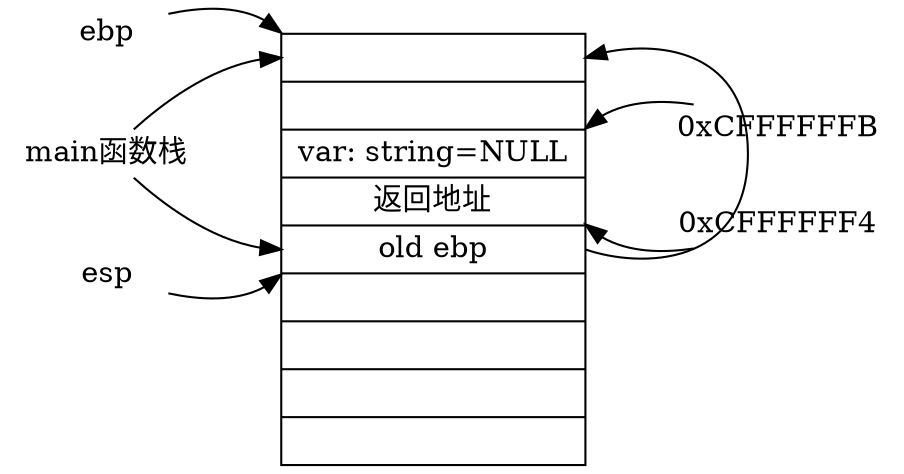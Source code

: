 digraph G{
        rankdir=LR;
        node[shape=record,width=.8,height=.1];
        node0 [label ="<fb>|<f0>|<f1> var: string=NULL|<f2> 返回地址 |<f3> old ebp|<f4>|<f5>|<f6>|<f7>"];
        stack_bottom [shape=plaintext,label="main函数栈"];
        ebp [shape=plaintext,label="ebp"];
        esp [shape=plaintext,label="esp"];

        stack_bottom->node0:fb;
        stack_bottom->node0:f3;
        esp->node0:f3:sw;
        ebp->node0:fb:nw;
        node0:f3:e->node0:fb:e;

        addr1 [shape=plaintext,label="0xCFFFFFFB"];
        addr2 [shape=plaintext,label="0xCFFFFFF4"];

        node0:f1:ne->addr1[dir=back];
        node0:f2:se->addr2[dir=back];
}